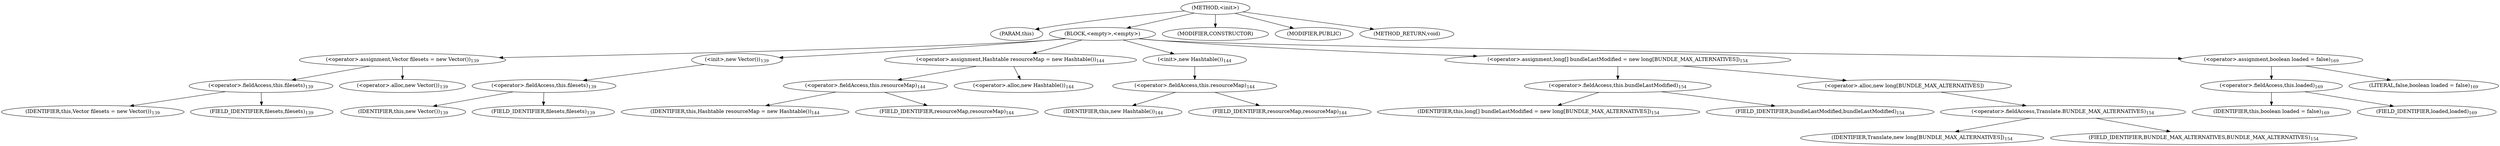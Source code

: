 digraph "&lt;init&gt;" {  
"1443" [label = <(METHOD,&lt;init&gt;)> ]
"1444" [label = <(PARAM,this)> ]
"1445" [label = <(BLOCK,&lt;empty&gt;,&lt;empty&gt;)> ]
"1446" [label = <(&lt;operator&gt;.assignment,Vector filesets = new Vector())<SUB>139</SUB>> ]
"1447" [label = <(&lt;operator&gt;.fieldAccess,this.filesets)<SUB>139</SUB>> ]
"1448" [label = <(IDENTIFIER,this,Vector filesets = new Vector())<SUB>139</SUB>> ]
"1449" [label = <(FIELD_IDENTIFIER,filesets,filesets)<SUB>139</SUB>> ]
"1450" [label = <(&lt;operator&gt;.alloc,new Vector())<SUB>139</SUB>> ]
"1451" [label = <(&lt;init&gt;,new Vector())<SUB>139</SUB>> ]
"1452" [label = <(&lt;operator&gt;.fieldAccess,this.filesets)<SUB>139</SUB>> ]
"1453" [label = <(IDENTIFIER,this,new Vector())<SUB>139</SUB>> ]
"1454" [label = <(FIELD_IDENTIFIER,filesets,filesets)<SUB>139</SUB>> ]
"1455" [label = <(&lt;operator&gt;.assignment,Hashtable resourceMap = new Hashtable())<SUB>144</SUB>> ]
"1456" [label = <(&lt;operator&gt;.fieldAccess,this.resourceMap)<SUB>144</SUB>> ]
"1457" [label = <(IDENTIFIER,this,Hashtable resourceMap = new Hashtable())<SUB>144</SUB>> ]
"1458" [label = <(FIELD_IDENTIFIER,resourceMap,resourceMap)<SUB>144</SUB>> ]
"1459" [label = <(&lt;operator&gt;.alloc,new Hashtable())<SUB>144</SUB>> ]
"1460" [label = <(&lt;init&gt;,new Hashtable())<SUB>144</SUB>> ]
"1461" [label = <(&lt;operator&gt;.fieldAccess,this.resourceMap)<SUB>144</SUB>> ]
"1462" [label = <(IDENTIFIER,this,new Hashtable())<SUB>144</SUB>> ]
"1463" [label = <(FIELD_IDENTIFIER,resourceMap,resourceMap)<SUB>144</SUB>> ]
"1464" [label = <(&lt;operator&gt;.assignment,long[] bundleLastModified = new long[BUNDLE_MAX_ALTERNATIVES])<SUB>154</SUB>> ]
"1465" [label = <(&lt;operator&gt;.fieldAccess,this.bundleLastModified)<SUB>154</SUB>> ]
"1466" [label = <(IDENTIFIER,this,long[] bundleLastModified = new long[BUNDLE_MAX_ALTERNATIVES])<SUB>154</SUB>> ]
"1467" [label = <(FIELD_IDENTIFIER,bundleLastModified,bundleLastModified)<SUB>154</SUB>> ]
"1468" [label = <(&lt;operator&gt;.alloc,new long[BUNDLE_MAX_ALTERNATIVES])> ]
"1469" [label = <(&lt;operator&gt;.fieldAccess,Translate.BUNDLE_MAX_ALTERNATIVES)<SUB>154</SUB>> ]
"1470" [label = <(IDENTIFIER,Translate,new long[BUNDLE_MAX_ALTERNATIVES])<SUB>154</SUB>> ]
"1471" [label = <(FIELD_IDENTIFIER,BUNDLE_MAX_ALTERNATIVES,BUNDLE_MAX_ALTERNATIVES)<SUB>154</SUB>> ]
"1472" [label = <(&lt;operator&gt;.assignment,boolean loaded = false)<SUB>169</SUB>> ]
"1473" [label = <(&lt;operator&gt;.fieldAccess,this.loaded)<SUB>169</SUB>> ]
"1474" [label = <(IDENTIFIER,this,boolean loaded = false)<SUB>169</SUB>> ]
"1475" [label = <(FIELD_IDENTIFIER,loaded,loaded)<SUB>169</SUB>> ]
"1476" [label = <(LITERAL,false,boolean loaded = false)<SUB>169</SUB>> ]
"1477" [label = <(MODIFIER,CONSTRUCTOR)> ]
"1478" [label = <(MODIFIER,PUBLIC)> ]
"1479" [label = <(METHOD_RETURN,void)> ]
  "1443" -> "1444" 
  "1443" -> "1445" 
  "1443" -> "1477" 
  "1443" -> "1478" 
  "1443" -> "1479" 
  "1445" -> "1446" 
  "1445" -> "1451" 
  "1445" -> "1455" 
  "1445" -> "1460" 
  "1445" -> "1464" 
  "1445" -> "1472" 
  "1446" -> "1447" 
  "1446" -> "1450" 
  "1447" -> "1448" 
  "1447" -> "1449" 
  "1451" -> "1452" 
  "1452" -> "1453" 
  "1452" -> "1454" 
  "1455" -> "1456" 
  "1455" -> "1459" 
  "1456" -> "1457" 
  "1456" -> "1458" 
  "1460" -> "1461" 
  "1461" -> "1462" 
  "1461" -> "1463" 
  "1464" -> "1465" 
  "1464" -> "1468" 
  "1465" -> "1466" 
  "1465" -> "1467" 
  "1468" -> "1469" 
  "1469" -> "1470" 
  "1469" -> "1471" 
  "1472" -> "1473" 
  "1472" -> "1476" 
  "1473" -> "1474" 
  "1473" -> "1475" 
}
